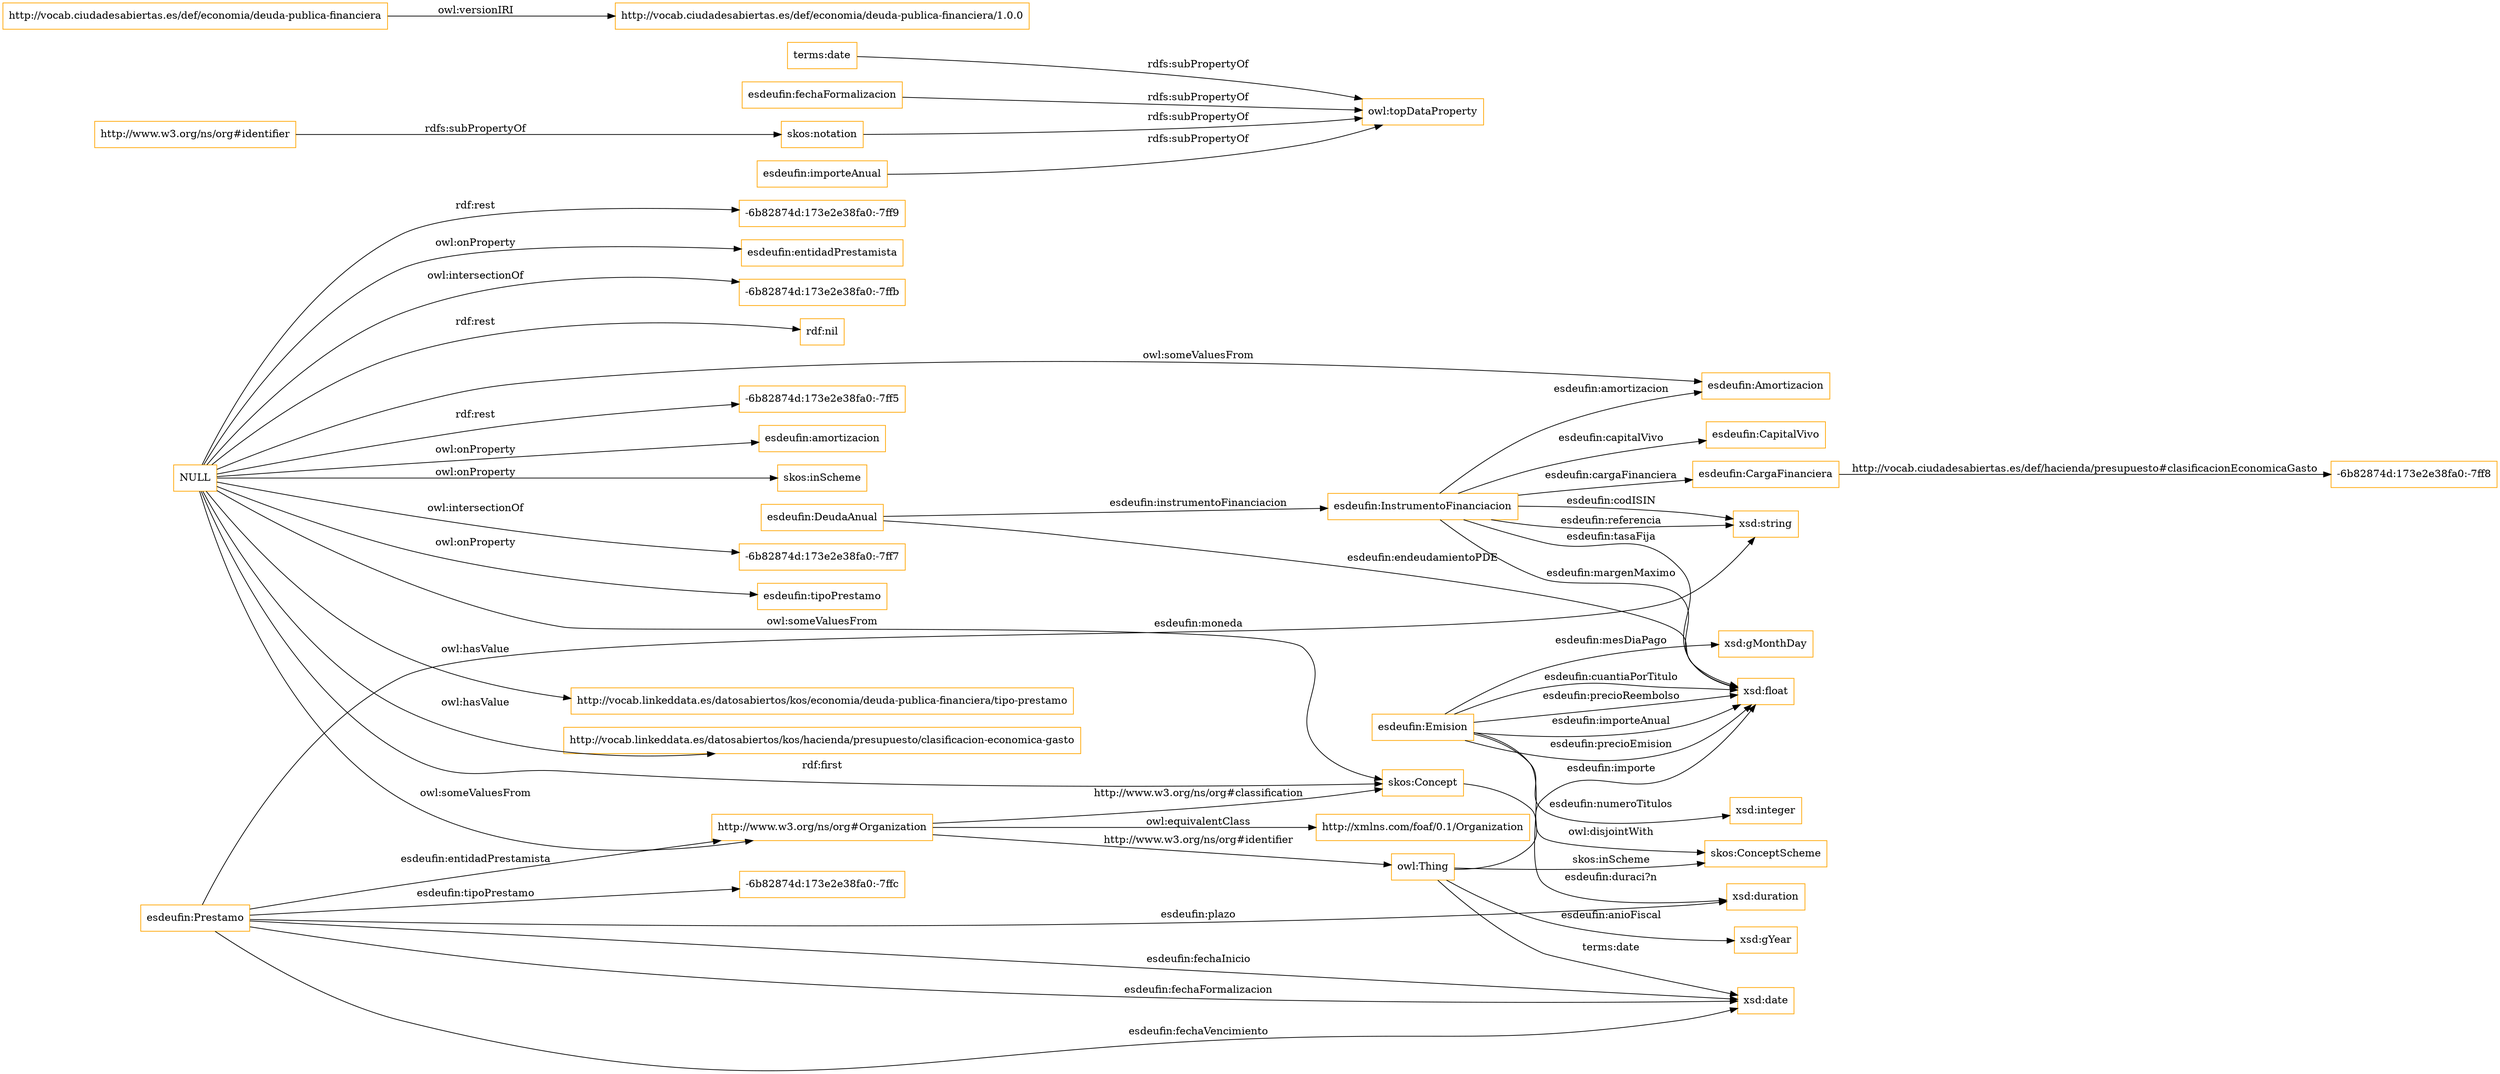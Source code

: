 digraph ar2dtool_diagram { 
rankdir=LR;
size="1501"
node [shape = rectangle, color="orange"]; "-6b82874d:173e2e38fa0:-7ffc" "esdeufin:CapitalVivo" "esdeufin:DeudaAnual" "esdeufin:Emision" "esdeufin:Amortizacion" "esdeufin:InstrumentoFinanciacion" "skos:ConceptScheme" "-6b82874d:173e2e38fa0:-7ff8" "esdeufin:CargaFinanciera" "esdeufin:Prestamo" "http://xmlns.com/foaf/0.1/Organization" "skos:Concept" "http://www.w3.org/ns/org#Organization" ; /*classes style*/
	"terms:date" -> "owl:topDataProperty" [ label = "rdfs:subPropertyOf" ];
	"NULL" -> "-6b82874d:173e2e38fa0:-7ff7" [ label = "owl:intersectionOf" ];
	"NULL" -> "esdeufin:tipoPrestamo" [ label = "owl:onProperty" ];
	"NULL" -> "http://vocab.linkeddata.es/datosabiertos/kos/economia/deuda-publica-financiera/tipo-prestamo" [ label = "owl:hasValue" ];
	"NULL" -> "http://vocab.linkeddata.es/datosabiertos/kos/hacienda/presupuesto/clasificacion-economica-gasto" [ label = "owl:hasValue" ];
	"NULL" -> "-6b82874d:173e2e38fa0:-7ff9" [ label = "rdf:rest" ];
	"NULL" -> "skos:Concept" [ label = "rdf:first" ];
	"NULL" -> "esdeufin:entidadPrestamista" [ label = "owl:onProperty" ];
	"NULL" -> "-6b82874d:173e2e38fa0:-7ffb" [ label = "owl:intersectionOf" ];
	"NULL" -> "skos:Concept" [ label = "owl:someValuesFrom" ];
	"NULL" -> "rdf:nil" [ label = "rdf:rest" ];
	"NULL" -> "-6b82874d:173e2e38fa0:-7ff5" [ label = "rdf:rest" ];
	"NULL" -> "http://www.w3.org/ns/org#Organization" [ label = "owl:someValuesFrom" ];
	"NULL" -> "esdeufin:amortizacion" [ label = "owl:onProperty" ];
	"NULL" -> "esdeufin:Amortizacion" [ label = "owl:someValuesFrom" ];
	"NULL" -> "skos:inScheme" [ label = "owl:onProperty" ];
	"http://vocab.ciudadesabiertas.es/def/economia/deuda-publica-financiera" -> "http://vocab.ciudadesabiertas.es/def/economia/deuda-publica-financiera/1.0.0" [ label = "owl:versionIRI" ];
	"skos:Concept" -> "skos:ConceptScheme" [ label = "owl:disjointWith" ];
	"esdeufin:fechaFormalizacion" -> "owl:topDataProperty" [ label = "rdfs:subPropertyOf" ];
	"http://www.w3.org/ns/org#Organization" -> "http://xmlns.com/foaf/0.1/Organization" [ label = "owl:equivalentClass" ];
	"skos:notation" -> "owl:topDataProperty" [ label = "rdfs:subPropertyOf" ];
	"esdeufin:importeAnual" -> "owl:topDataProperty" [ label = "rdfs:subPropertyOf" ];
	"http://www.w3.org/ns/org#identifier" -> "skos:notation" [ label = "rdfs:subPropertyOf" ];
	"esdeufin:Emision" -> "xsd:integer" [ label = "esdeufin:numeroTitulos" ];
	"esdeufin:DeudaAnual" -> "xsd:float" [ label = "esdeufin:endeudamientoPDE" ];
	"esdeufin:Emision" -> "xsd:gMonthDay" [ label = "esdeufin:mesDiaPago" ];
	"owl:Thing" -> "xsd:date" [ label = "terms:date" ];
	"esdeufin:InstrumentoFinanciacion" -> "xsd:float" [ label = "esdeufin:margenMaximo" ];
	"esdeufin:CargaFinanciera" -> "-6b82874d:173e2e38fa0:-7ff8" [ label = "http://vocab.ciudadesabiertas.es/def/hacienda/presupuesto#clasificacionEconomicaGasto" ];
	"esdeufin:InstrumentoFinanciacion" -> "xsd:string" [ label = "esdeufin:codISIN" ];
	"esdeufin:Prestamo" -> "xsd:date" [ label = "esdeufin:fechaVencimiento" ];
	"esdeufin:InstrumentoFinanciacion" -> "xsd:float" [ label = "esdeufin:tasaFija" ];
	"owl:Thing" -> "skos:ConceptScheme" [ label = "skos:inScheme" ];
	"esdeufin:InstrumentoFinanciacion" -> "xsd:string" [ label = "esdeufin:referencia" ];
	"esdeufin:InstrumentoFinanciacion" -> "esdeufin:Amortizacion" [ label = "esdeufin:amortizacion" ];
	"esdeufin:InstrumentoFinanciacion" -> "esdeufin:CapitalVivo" [ label = "esdeufin:capitalVivo" ];
	"esdeufin:Emision" -> "xsd:float" [ label = "esdeufin:importeAnual" ];
	"http://www.w3.org/ns/org#Organization" -> "owl:Thing" [ label = "http://www.w3.org/ns/org#identifier" ];
	"esdeufin:Prestamo" -> "xsd:string" [ label = "esdeufin:moneda" ];
	"http://www.w3.org/ns/org#Organization" -> "skos:Concept" [ label = "http://www.w3.org/ns/org#classification" ];
	"esdeufin:InstrumentoFinanciacion" -> "esdeufin:CargaFinanciera" [ label = "esdeufin:cargaFinanciera" ];
	"esdeufin:DeudaAnual" -> "esdeufin:InstrumentoFinanciacion" [ label = "esdeufin:instrumentoFinanciacion" ];
	"esdeufin:Emision" -> "xsd:float" [ label = "esdeufin:precioEmision" ];
	"esdeufin:Emision" -> "xsd:duration" [ label = "esdeufin:duraci?n" ];
	"esdeufin:Emision" -> "xsd:float" [ label = "esdeufin:cuantiaPorTitulo" ];
	"esdeufin:Prestamo" -> "xsd:duration" [ label = "esdeufin:plazo" ];
	"esdeufin:Prestamo" -> "-6b82874d:173e2e38fa0:-7ffc" [ label = "esdeufin:tipoPrestamo" ];
	"esdeufin:Prestamo" -> "xsd:date" [ label = "esdeufin:fechaInicio" ];
	"owl:Thing" -> "xsd:gYear" [ label = "esdeufin:anioFiscal" ];
	"owl:Thing" -> "xsd:float" [ label = "esdeufin:importe" ];
	"esdeufin:Prestamo" -> "xsd:date" [ label = "esdeufin:fechaFormalizacion" ];
	"esdeufin:Emision" -> "xsd:float" [ label = "esdeufin:precioReembolso" ];
	"esdeufin:Prestamo" -> "http://www.w3.org/ns/org#Organization" [ label = "esdeufin:entidadPrestamista" ];

}
